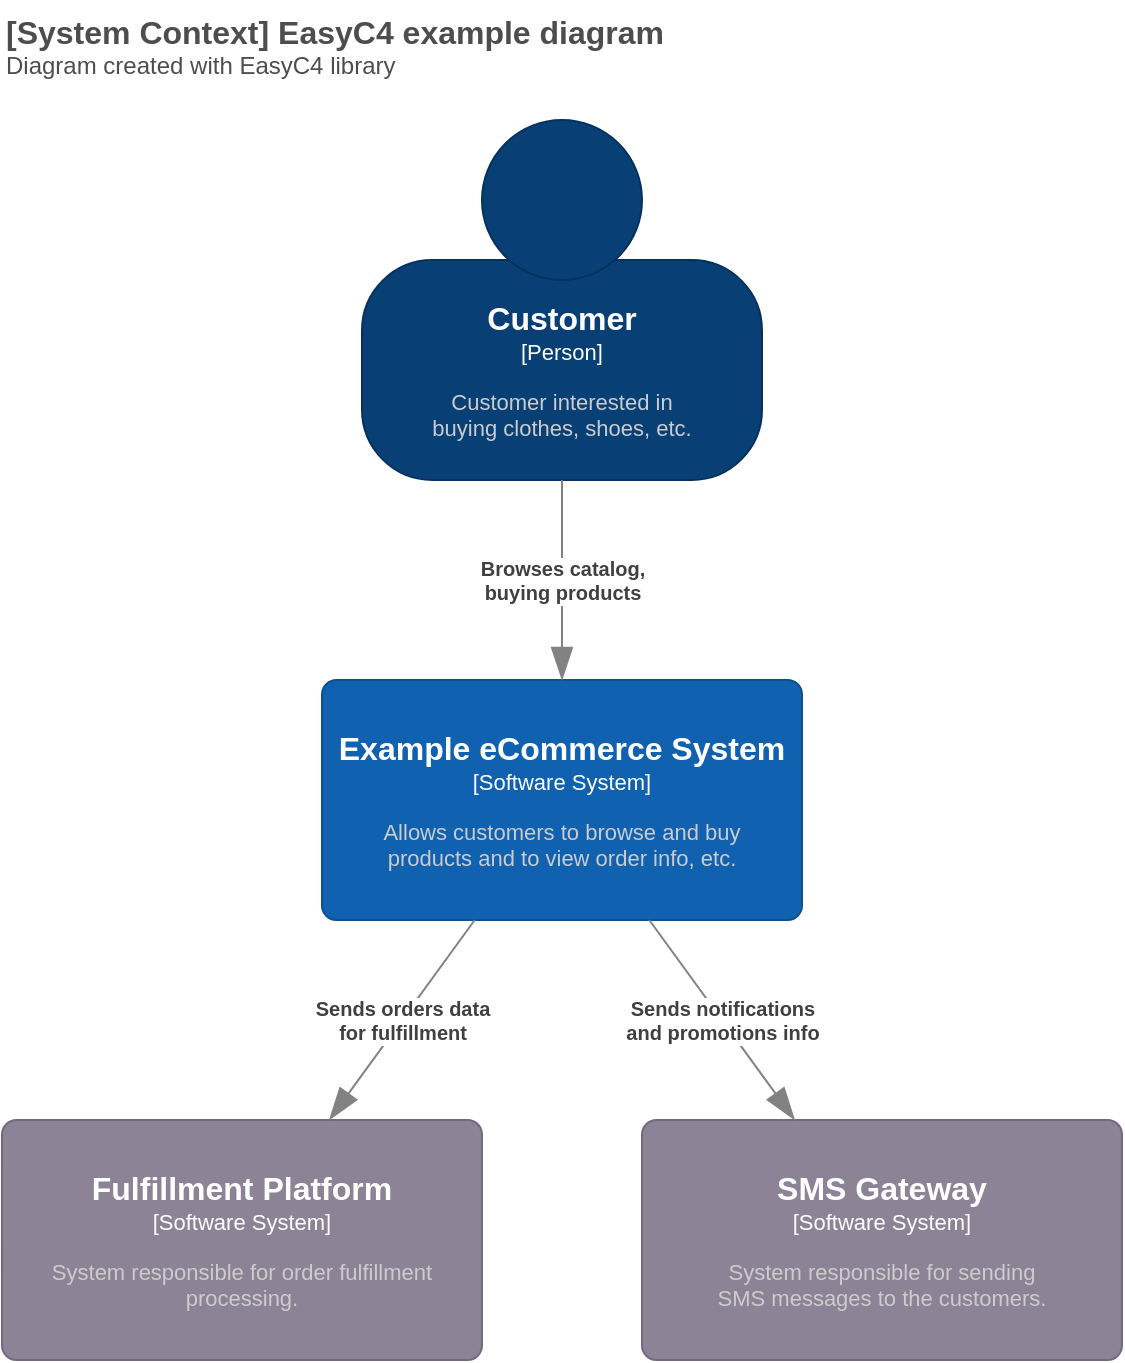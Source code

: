 <mxfile version="14.6.1" type="device"><diagram id="Qn-hmDwz3E0qCNDekwOh" name="C1"><mxGraphModel dx="604" dy="708" grid="1" gridSize="10" guides="1" tooltips="1" connect="1" arrows="1" fold="1" page="1" pageScale="1" pageWidth="827" pageHeight="1169" math="0" shadow="0"><root><mxCell id="0"/><mxCell id="1" parent="0"/><object label="&lt;font style=&quot;font-size: 16px&quot;&gt;&lt;b&gt;%A_NAME%&lt;/b&gt;&lt;/font&gt;&lt;br&gt;&lt;div&gt;&lt;font style=&quot;font-size: 11px&quot;&gt;[Person]&lt;/font&gt;&lt;/div&gt;&lt;div style=&quot;font-size: 10px&quot;&gt;&lt;br&gt;&lt;/div&gt;&lt;div style=&quot;font-size: 11px&quot;&gt;&lt;font color=&quot;#CCCCCC&quot;&gt;%B_DESCRIPTION%&lt;/font&gt;&lt;/div&gt;" A_NAME="Customer" B_DESCRIPTION="Customer interested in&#10;buying clothes, shoes, etc." placeholders="1" id="qJmLGhpgAmv3Kb9zdPm7-1"><mxCell style="shape=stencil(tZTRUsMgEEW/hsdmCNimr06s/4Fka3aSQAZwWv16STYZRaXjaDuTl3sXTu6SJUzWvlUjMMGNGoDJBybEoDRCJ3fbjb7bjOC8NdGNS1qql3tO+kRa8EUrP4IOZB7xDA3ZPjjbwQmbsADQtOAwTFV5YPw+rpkeWWtrTCSgNT6pfKpHmEIT9/IzwXixpde8LppUzI0DBHBLZnKZePw9OMUW1bXA5a3AvBDpWZTXI98MXP2DLOvo5IZG1k9Kd8/OvpjmxzxzxU0Tm/nmVWbO13tQrnPvtMe35fZIcfkUjtj3dCNyDWVix63WwYV+oO9x9PDRze7LCCfd7NNmVvn32N/SzS79XmbjHQ==);whiteSpace=wrap;html=1;rounded=1;fontColor=#ffffff;arcSize=30;allowArrows=0;rotatable=0;spacingTop=70;aspect=fixed;editable=1;metaEdit=1;resizable=0;strokeColor=#06315C;fillColor=#083F75;recursiveResize=0;expand=0;" vertex="1" parent="1"><mxGeometry x="260" y="140" width="200" height="180" as="geometry"/></mxCell></object><object label="&lt;font style=&quot;font-size: 16px&quot;&gt;&lt;b&gt;%A_NAME%&lt;/b&gt;&lt;/font&gt;&lt;br&gt;&lt;div&gt;&lt;font style=&quot;font-size: 11px&quot;&gt;[Software System]&lt;/font&gt;&lt;/div&gt;&lt;div style=&quot;font-size: 10px&quot;&gt;&lt;br&gt;&lt;/div&gt;&lt;div style=&quot;font-size: 11px&quot;&gt;&lt;font color=&quot;#CCCCCC&quot;&gt;%B_DESCRIPTION%&lt;/font&gt;&lt;/div&gt;" placeholders="1" A_NAME="Example eCommerce System" B_DESCRIPTION="Allows customers to browse and buy&#10;products and to view order info, etc." id="qJmLGhpgAmv3Kb9zdPm7-2"><mxCell style="rounded=1;whiteSpace=wrap;html=1;fontColor=#ffffff;arcSize=6;metaEdit=1;points=[[0.25,0,0],[0.5,0,0],[0.75,0,0],[1,0.25,0],[1,0.5,0],[1,0.75,0],[0.75,1,0],[0.5,1,0],[0.25,1,0],[0,0.75,0],[0,0.5,0],[0,0.25,0]];resizable=0;editable=1;movableLabel=0;allowArrows=0;rotatable=0;imageWidth=24;fillColor=#1061B0;strokeColor=#0D5091;expand=0;recursiveResize=0;" vertex="1" parent="1"><mxGeometry x="240" y="420" width="240" height="120" as="geometry"/></mxCell></object><object label="&lt;font style=&quot;font-size: 16px&quot;&gt;&lt;b&gt;%A_NAME%&lt;/b&gt;&lt;/font&gt;&lt;br&gt;&lt;div&gt;&lt;font style=&quot;font-size: 11px&quot;&gt;[Software System]&lt;/font&gt;&lt;/div&gt;&lt;div style=&quot;font-size: 10px&quot;&gt;&lt;br&gt;&lt;/div&gt;&lt;div style=&quot;font-size: 11px&quot;&gt;&lt;font color=&quot;#CCCCCC&quot;&gt;%B_DESCRIPTION%&lt;/font&gt;&lt;/div&gt;" placeholders="1" A_NAME="Fulfillment Platform" B_DESCRIPTION="System responsible for order fulfillment processing. " id="qJmLGhpgAmv3Kb9zdPm7-3"><mxCell style="rounded=1;whiteSpace=wrap;html=1;fontColor=#ffffff;arcSize=6;metaEdit=1;points=[[0.25,0,0],[0.5,0,0],[0.75,0,0],[1,0.25,0],[1,0.5,0],[1,0.75,0],[0.75,1,0],[0.5,1,0],[0.25,1,0],[0,0.75,0],[0,0.5,0],[0,0.25,0]];resizable=0;editable=1;movableLabel=0;allowArrows=0;rotatable=0;fillColor=#8C8496;strokeColor=#736782;recursiveResize=0;expand=0;" vertex="1" parent="1"><mxGeometry x="80" y="640" width="240" height="120" as="geometry"/></mxCell></object><object label="&lt;div&gt;&lt;b&gt;%A_DESCRIPTION%&lt;/b&gt;&lt;br&gt;&lt;/div&gt;" placeholders="1" A_DESCRIPTION="Browses catalog,&#10;buying products" id="qJmLGhpgAmv3Kb9zdPm7-9"><mxCell style="endArrow=blockThin;html=1;fontSize=10;fontColor=#404040;strokeWidth=1;endFill=1;strokeColor=#828282;elbow=vertical;metaEdit=1;backgroundOutline=0;editable=1;endSize=14;startSize=14;jumpStyle=arc;jumpSize=16;" edge="1" parent="1" source="qJmLGhpgAmv3Kb9zdPm7-1" target="qJmLGhpgAmv3Kb9zdPm7-2"><mxGeometry width="50" height="50" relative="1" as="geometry"><mxPoint x="470" y="330" as="sourcePoint"/><mxPoint x="710" y="330" as="targetPoint"/></mxGeometry></mxCell></object><object label="&lt;div&gt;&lt;b&gt;%A_DESCRIPTION%&lt;/b&gt;&lt;br&gt;&lt;/div&gt;" placeholders="1" A_DESCRIPTION="Sends orders data&#10;for fulfillment" id="qJmLGhpgAmv3Kb9zdPm7-10"><mxCell style="endArrow=blockThin;html=1;fontSize=10;fontColor=#404040;strokeWidth=1;endFill=1;strokeColor=#828282;elbow=vertical;metaEdit=1;backgroundOutline=0;editable=1;endSize=14;startSize=14;jumpStyle=arc;jumpSize=16;" edge="1" parent="1" source="qJmLGhpgAmv3Kb9zdPm7-2" target="qJmLGhpgAmv3Kb9zdPm7-3"><mxGeometry width="50" height="50" relative="1" as="geometry"><mxPoint x="640" y="440" as="sourcePoint"/><mxPoint x="380" y="450.0" as="targetPoint"/></mxGeometry></mxCell></object><object label="&lt;font style=&quot;font-size: 16px&quot;&gt;&lt;b&gt;%A_NAME%&lt;/b&gt;&lt;/font&gt;&lt;br&gt;&lt;div&gt;&lt;font style=&quot;font-size: 11px&quot;&gt;[Software System]&lt;/font&gt;&lt;/div&gt;&lt;div style=&quot;font-size: 10px&quot;&gt;&lt;br&gt;&lt;/div&gt;&lt;div style=&quot;font-size: 11px&quot;&gt;&lt;font color=&quot;#CCCCCC&quot;&gt;%B_DESCRIPTION%&lt;/font&gt;&lt;/div&gt;" placeholders="1" A_NAME="SMS Gateway" B_DESCRIPTION="System responsible for sending&#10;SMS messages to the customers." id="qJmLGhpgAmv3Kb9zdPm7-11"><mxCell style="rounded=1;whiteSpace=wrap;html=1;fontColor=#ffffff;arcSize=6;metaEdit=1;points=[[0.25,0,0],[0.5,0,0],[0.75,0,0],[1,0.25,0],[1,0.5,0],[1,0.75,0],[0.75,1,0],[0.5,1,0],[0.25,1,0],[0,0.75,0],[0,0.5,0],[0,0.25,0]];resizable=0;editable=1;movableLabel=0;allowArrows=0;rotatable=0;fillColor=#8C8496;strokeColor=#736782;recursiveResize=0;expand=0;" vertex="1" parent="1"><mxGeometry x="400" y="640" width="240" height="120" as="geometry"/></mxCell></object><object label="&lt;div&gt;&lt;b&gt;%A_DESCRIPTION%&lt;/b&gt;&lt;br&gt;&lt;/div&gt;" placeholders="1" A_DESCRIPTION="Sends notifications&#10;and promotions info" id="qJmLGhpgAmv3Kb9zdPm7-12"><mxCell style="endArrow=blockThin;html=1;fontSize=10;fontColor=#404040;strokeWidth=1;endFill=1;strokeColor=#828282;elbow=vertical;metaEdit=1;backgroundOutline=0;editable=1;endSize=14;startSize=14;jumpStyle=arc;jumpSize=16;" edge="1" parent="1" source="qJmLGhpgAmv3Kb9zdPm7-2" target="qJmLGhpgAmv3Kb9zdPm7-11"><mxGeometry width="50" height="50" relative="1" as="geometry"><mxPoint x="325" y="550" as="sourcePoint"/><mxPoint x="250" y="650" as="targetPoint"/></mxGeometry></mxCell></object><object label="&lt;div&gt;&lt;font color=&quot;#4D4D4D&quot;&gt;&lt;b style=&quot;font-size: 16px&quot;&gt;&lt;font style=&quot;font-size: 16px&quot;&gt;[System Context] %A_C1_DIAGRAM_NAME%&lt;br&gt;&lt;/font&gt;&lt;/b&gt;&lt;/font&gt;&lt;/div&gt;&lt;div&gt;&lt;font style=&quot;font-size: 12px&quot; color=&quot;#4D4D4D&quot;&gt;%B_C1_DIAGRAM_DESCRIPTION%&lt;br&gt;&lt;/font&gt;&lt;/div&gt;" A_C1_DIAGRAM_NAME="EasyC4 example diagram" B_C1_DIAGRAM_DESCRIPTION="Diagram created with EasyC4 library" placeholders="1" id="qJmLGhpgAmv3Kb9zdPm7-13"><mxCell style="text;html=1;strokeColor=none;fillColor=none;align=left;verticalAlign=top;whiteSpace=wrap;rounded=0;metaEdit=1;allowArrows=0;resizable=1;rotatable=0;connectable=0;recursiveResize=0;expand=0;pointerEvents=0;" vertex="1" parent="1"><mxGeometry x="80" y="80" width="440" height="40" as="geometry"/></mxCell></object></root></mxGraphModel></diagram></mxfile>